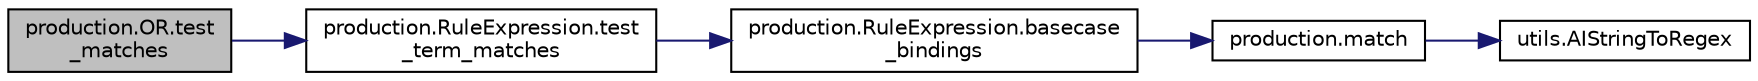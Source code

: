 digraph "production.OR.test_matches"
{
  edge [fontname="Helvetica",fontsize="10",labelfontname="Helvetica",labelfontsize="10"];
  node [fontname="Helvetica",fontsize="10",shape=record];
  rankdir="LR";
  Node1 [label="production.OR.test\l_matches",height=0.2,width=0.4,color="black", fillcolor="grey75", style="filled", fontcolor="black"];
  Node1 -> Node2 [color="midnightblue",fontsize="10",style="solid",fontname="Helvetica"];
  Node2 [label="production.RuleExpression.test\l_term_matches",height=0.2,width=0.4,color="black", fillcolor="white", style="filled",URL="$classproduction_1_1_rule_expression.html#ab01f1ddf2fbacabf107473975d749e1a"];
  Node2 -> Node3 [color="midnightblue",fontsize="10",style="solid",fontname="Helvetica"];
  Node3 [label="production.RuleExpression.basecase\l_bindings",height=0.2,width=0.4,color="black", fillcolor="white", style="filled",URL="$classproduction_1_1_rule_expression.html#ad530f5927cc21f08597c57845b417c58"];
  Node3 -> Node4 [color="midnightblue",fontsize="10",style="solid",fontname="Helvetica"];
  Node4 [label="production.match",height=0.2,width=0.4,color="black", fillcolor="white", style="filled",URL="$namespaceproduction.html#a9ba3934c56c12a0922452b8d33555f4a"];
  Node4 -> Node5 [color="midnightblue",fontsize="10",style="solid",fontname="Helvetica"];
  Node5 [label="utils.AIStringToRegex",height=0.2,width=0.4,color="black", fillcolor="white", style="filled",URL="$namespaceutils.html#a0151902f0ddac0b2729c4e2b301d9365"];
}
